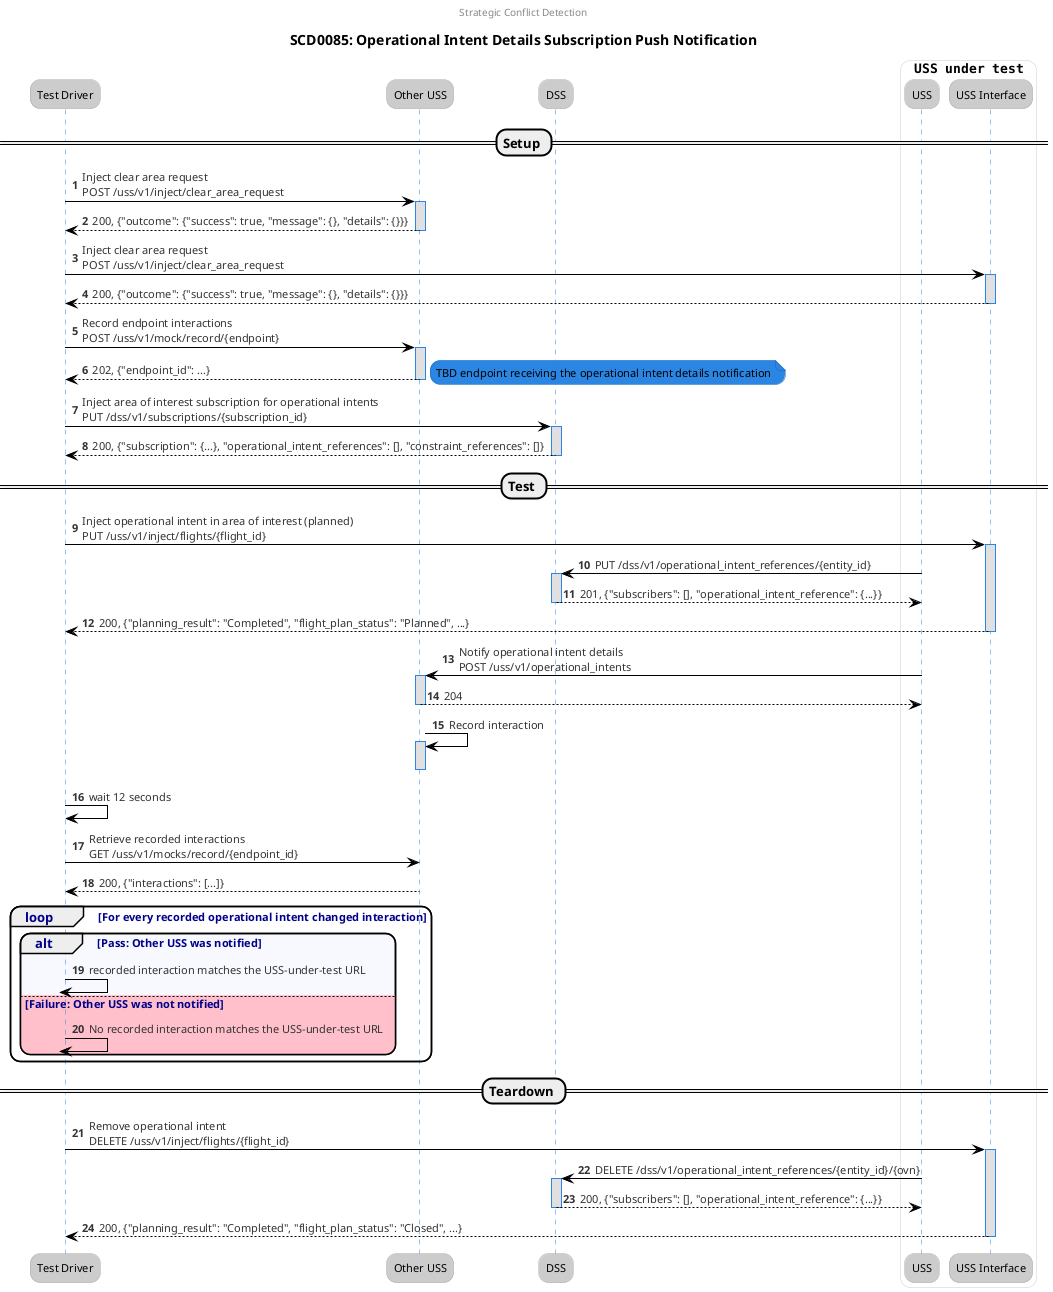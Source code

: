 @startuml
autonumber
!theme reddress-lightblue
skinparam BoxPadding 10
skinparam roundcorner 20
skinparam SequenceGroupHeaderFontColor darkblue
skinparam SequenceGroupFontColor darkblue
skinparam SequenceBoxBackgroundColor White
skinparam shadowing false


center header Strategic Conflict Detection
title SCD0085: Operational Intent Details Subscription Push Notification

participant "Test Driver" as TD
participant "Other USS" as OUSS
participant "DSS" as DSS
box ""USS under test""
    participant "USS" as USS
    participant "USS Interface" as USSInter
end box


== Setup ==
' clear area
TD -> OUSS++: Inject clear area request\nPOST /uss/v1/inject/clear_area_request
return 200, {"outcome": {"success": true, "message": {}, "details": {}}}

TD -> USSInter++: Inject clear area request\nPOST /uss/v1/inject/clear_area_request
return 200, {"outcome": {"success": true, "message": {}, "details": {}}}

' record interactions for the endpoint
TD -> OUSS++: Record endpoint interactions\nPOST /uss/v1/mock/record/{endpoint}
return 202, {"endpoint_id": ...}
note right
TBD endpoint receiving the operational intent details notification
end note

' inject OUSS area of interest subscription
TD -> DSS++: Inject area of interest subscription for operational intents\nPUT /dss/v1/subscriptions/{subscription_id}
return 200, {"subscription": {...}, "operational_intent_references": [], "constraint_references": []}


== Test ==
' inject SUT planned operational intent modification (upsert)
TD -> USSInter++: Inject operational intent in area of interest (planned)\nPUT /uss/v1/inject/flights/{flight_id}
USS -> DSS++: PUT /dss/v1/operational_intent_references/{entity_id}
return 201, {"subscribers": [], "operational_intent_reference": {...}}
TD <-- USSInter--: 200, {"planning_result": "Completed", "flight_plan_status": "Planned", ...}


' OUSS subscription notification
USS -> OUSS++: Notify operational intent details\nPOST /uss/v1/operational_intents
USS <-- OUSS--: 204
OUSS -> OUSS++--: Record interaction

TD -> TD: wait 12 seconds
' Gaussian distribution 2.5 seconds mean, 1.25 seconds standard deviation covers Conflictingoimaxusernotificationtime .95 of the time waiting 7 seconds cover .9998. Also 5 additional seconds to allow for delay in test setup.


' retrieve notifications
TD -> OUSS: Retrieve recorded interactions\nGET /uss/v1/mocks/record/{endpoint_id}
return 200, {"interactions": [...]}

loop For every recorded operational intent changed interaction
    alt #GhostWhite Pass: Other USS was notified
        TD -> TD--: recorded interaction matches the USS-under-test URL
    else #Pink Failure: Other USS was not notified
        TD -> TD--: No recorded interaction matches the USS-under-test URL
    end
end


== Teardown ==
' terminate operational intent
TD -> USSInter++: Remove operational intent\nDELETE /uss/v1/inject/flights/{flight_id}
USS -> DSS++: DELETE /dss/v1/operational_intent_references/{entity_id}/{ovn}
return 200, {"subscribers": [], "operational_intent_reference": {...}}
TD <-- USSInter--: 200, {"planning_result": "Completed", "flight_plan_status": "Closed", ...}

@enduml
